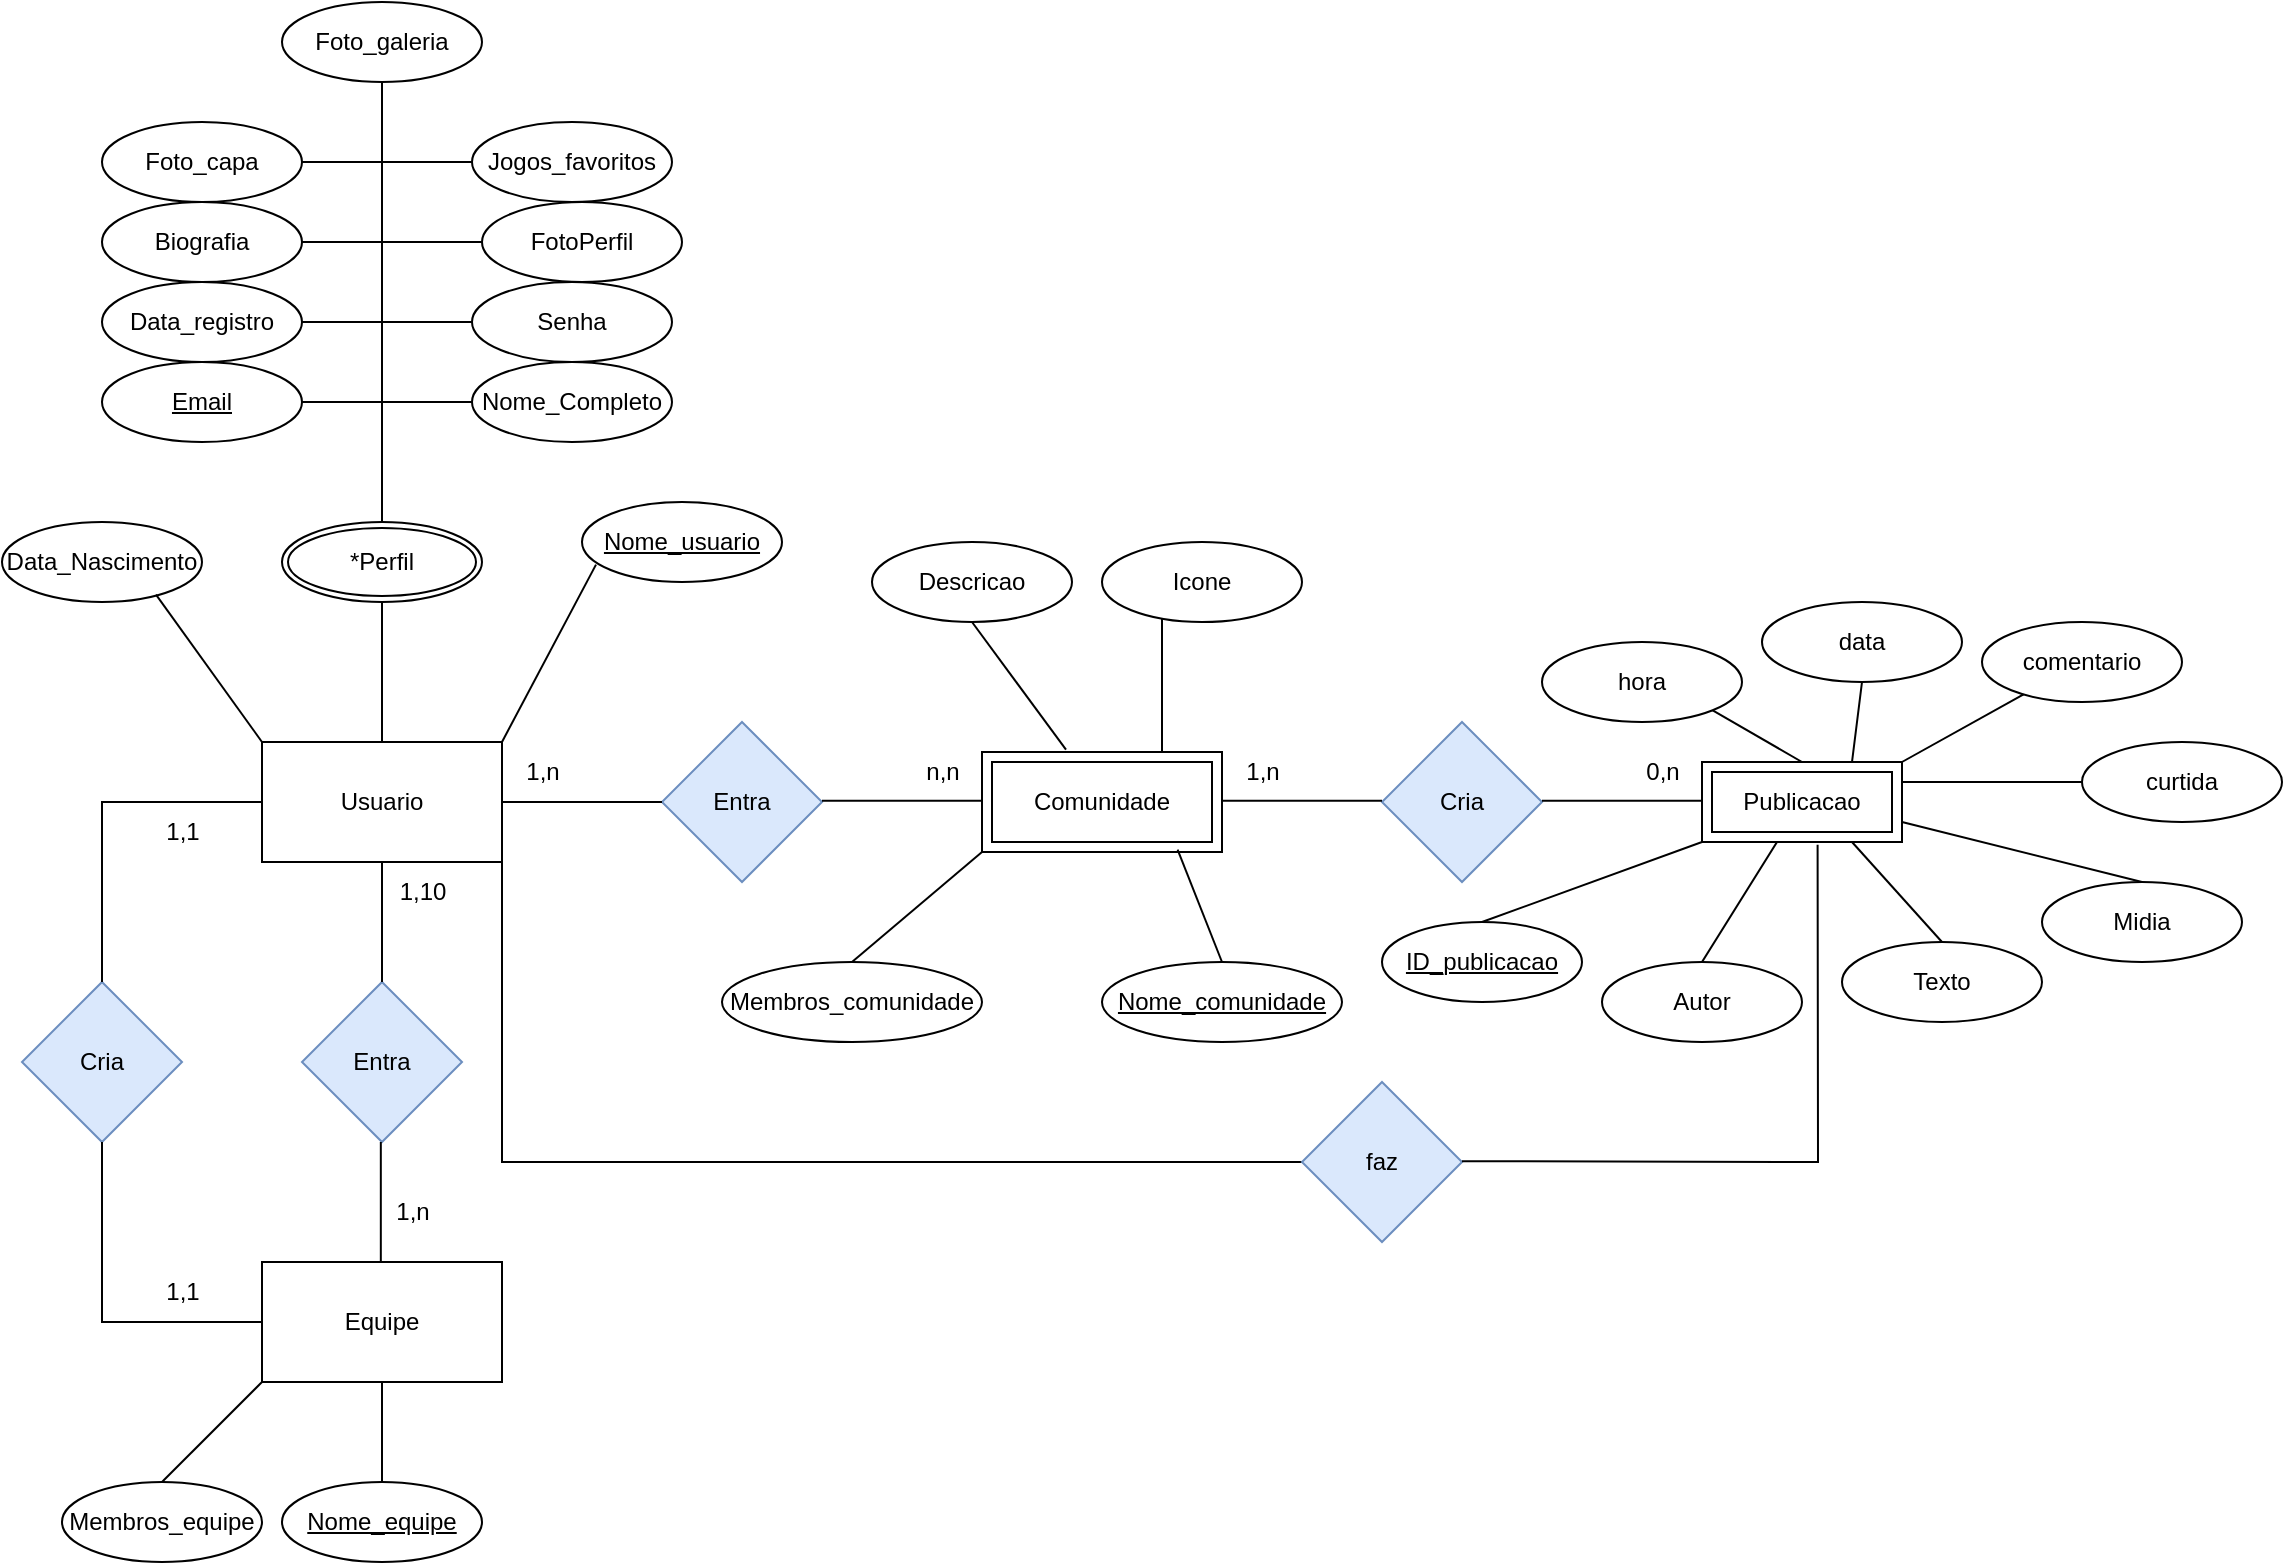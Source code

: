 <mxfile version="21.7.5" type="github">
  <diagram id="R2lEEEUBdFMjLlhIrx00" name="Page-1">
    <mxGraphModel dx="1583" dy="1472" grid="1" gridSize="10" guides="1" tooltips="1" connect="1" arrows="1" fold="1" page="1" pageScale="1" pageWidth="850" pageHeight="1100" math="0" shadow="0" extFonts="Permanent Marker^https://fonts.googleapis.com/css?family=Permanent+Marker">
      <root>
        <mxCell id="0" />
        <mxCell id="1" parent="0" />
        <mxCell id="LwEsR6oQAfg-l1qdinFx-1" value="Usuario" style="rounded=0;whiteSpace=wrap;html=1;" vertex="1" parent="1">
          <mxGeometry x="80" y="170" width="120" height="60" as="geometry" />
        </mxCell>
        <mxCell id="LwEsR6oQAfg-l1qdinFx-4" value="Equipe" style="rounded=0;whiteSpace=wrap;html=1;" vertex="1" parent="1">
          <mxGeometry x="80" y="430" width="120" height="60" as="geometry" />
        </mxCell>
        <mxCell id="LwEsR6oQAfg-l1qdinFx-5" value="Entra" style="rhombus;whiteSpace=wrap;html=1;fillColor=#dae8fc;strokeColor=#6c8ebf;" vertex="1" parent="1">
          <mxGeometry x="280" y="160" width="80" height="80" as="geometry" />
        </mxCell>
        <mxCell id="LwEsR6oQAfg-l1qdinFx-7" value="" style="endArrow=none;html=1;rounded=0;exitX=1;exitY=0.5;exitDx=0;exitDy=0;entryX=0;entryY=0.5;entryDx=0;entryDy=0;" edge="1" parent="1" source="LwEsR6oQAfg-l1qdinFx-1" target="LwEsR6oQAfg-l1qdinFx-5">
          <mxGeometry width="50" height="50" relative="1" as="geometry">
            <mxPoint x="490" y="380" as="sourcePoint" />
            <mxPoint x="540" y="330" as="targetPoint" />
          </mxGeometry>
        </mxCell>
        <mxCell id="LwEsR6oQAfg-l1qdinFx-8" value="" style="endArrow=none;html=1;rounded=0;exitX=1;exitY=0.5;exitDx=0;exitDy=0;entryX=0;entryY=0.5;entryDx=0;entryDy=0;" edge="1" parent="1">
          <mxGeometry width="50" height="50" relative="1" as="geometry">
            <mxPoint x="360" y="199.41" as="sourcePoint" />
            <mxPoint x="440" y="199.41" as="targetPoint" />
          </mxGeometry>
        </mxCell>
        <mxCell id="LwEsR6oQAfg-l1qdinFx-9" value="Cria" style="rhombus;whiteSpace=wrap;html=1;fillColor=#dae8fc;strokeColor=#6c8ebf;" vertex="1" parent="1">
          <mxGeometry x="640" y="160" width="80" height="80" as="geometry" />
        </mxCell>
        <mxCell id="LwEsR6oQAfg-l1qdinFx-10" value="" style="endArrow=none;html=1;rounded=0;exitX=1;exitY=0.5;exitDx=0;exitDy=0;entryX=0;entryY=0.5;entryDx=0;entryDy=0;" edge="1" parent="1">
          <mxGeometry width="50" height="50" relative="1" as="geometry">
            <mxPoint x="560" y="199.41" as="sourcePoint" />
            <mxPoint x="640" y="199.41" as="targetPoint" />
          </mxGeometry>
        </mxCell>
        <mxCell id="LwEsR6oQAfg-l1qdinFx-11" value="" style="endArrow=none;html=1;rounded=0;exitX=1;exitY=0.5;exitDx=0;exitDy=0;entryX=0;entryY=0.5;entryDx=0;entryDy=0;" edge="1" parent="1">
          <mxGeometry width="50" height="50" relative="1" as="geometry">
            <mxPoint x="720" y="199.41" as="sourcePoint" />
            <mxPoint x="800" y="199.41" as="targetPoint" />
          </mxGeometry>
        </mxCell>
        <mxCell id="LwEsR6oQAfg-l1qdinFx-12" value="n,n" style="text;html=1;align=center;verticalAlign=middle;resizable=0;points=[];autosize=1;strokeColor=none;fillColor=none;" vertex="1" parent="1">
          <mxGeometry x="400" y="170" width="40" height="30" as="geometry" />
        </mxCell>
        <mxCell id="LwEsR6oQAfg-l1qdinFx-13" value="0,n" style="text;html=1;align=center;verticalAlign=middle;resizable=0;points=[];autosize=1;strokeColor=none;fillColor=none;" vertex="1" parent="1">
          <mxGeometry x="760" y="170" width="40" height="30" as="geometry" />
        </mxCell>
        <mxCell id="LwEsR6oQAfg-l1qdinFx-14" value="1,n" style="text;html=1;align=center;verticalAlign=middle;resizable=0;points=[];autosize=1;strokeColor=none;fillColor=none;" vertex="1" parent="1">
          <mxGeometry x="200" y="170" width="40" height="30" as="geometry" />
        </mxCell>
        <mxCell id="LwEsR6oQAfg-l1qdinFx-15" value="1,n" style="text;html=1;align=center;verticalAlign=middle;resizable=0;points=[];autosize=1;strokeColor=none;fillColor=none;" vertex="1" parent="1">
          <mxGeometry x="560" y="170" width="40" height="30" as="geometry" />
        </mxCell>
        <mxCell id="LwEsR6oQAfg-l1qdinFx-16" value="Entra" style="rhombus;whiteSpace=wrap;html=1;fillColor=#dae8fc;strokeColor=#6c8ebf;" vertex="1" parent="1">
          <mxGeometry x="100" y="290" width="80" height="80" as="geometry" />
        </mxCell>
        <mxCell id="LwEsR6oQAfg-l1qdinFx-17" value="" style="endArrow=none;html=1;rounded=0;exitX=0.5;exitY=1;exitDx=0;exitDy=0;entryX=0.5;entryY=0;entryDx=0;entryDy=0;" edge="1" parent="1" source="LwEsR6oQAfg-l1qdinFx-1" target="LwEsR6oQAfg-l1qdinFx-16">
          <mxGeometry width="50" height="50" relative="1" as="geometry">
            <mxPoint x="160" y="250" as="sourcePoint" />
            <mxPoint x="240" y="250" as="targetPoint" />
          </mxGeometry>
        </mxCell>
        <mxCell id="LwEsR6oQAfg-l1qdinFx-18" value="" style="endArrow=none;html=1;rounded=0;exitX=0.5;exitY=1;exitDx=0;exitDy=0;entryX=0.5;entryY=0;entryDx=0;entryDy=0;" edge="1" parent="1">
          <mxGeometry width="50" height="50" relative="1" as="geometry">
            <mxPoint x="139.41" y="370" as="sourcePoint" />
            <mxPoint x="139.41" y="430" as="targetPoint" />
          </mxGeometry>
        </mxCell>
        <mxCell id="LwEsR6oQAfg-l1qdinFx-19" value="1,n" style="text;html=1;align=center;verticalAlign=middle;resizable=0;points=[];autosize=1;strokeColor=none;fillColor=none;" vertex="1" parent="1">
          <mxGeometry x="135" y="390" width="40" height="30" as="geometry" />
        </mxCell>
        <mxCell id="LwEsR6oQAfg-l1qdinFx-20" value="1,10" style="text;html=1;align=center;verticalAlign=middle;resizable=0;points=[];autosize=1;strokeColor=none;fillColor=none;" vertex="1" parent="1">
          <mxGeometry x="135" y="230" width="50" height="30" as="geometry" />
        </mxCell>
        <mxCell id="LwEsR6oQAfg-l1qdinFx-27" value="" style="endArrow=none;html=1;rounded=0;exitX=0.5;exitY=0;exitDx=0;exitDy=0;" edge="1" parent="1" source="LwEsR6oQAfg-l1qdinFx-1">
          <mxGeometry width="50" height="50" relative="1" as="geometry">
            <mxPoint x="350" y="270" as="sourcePoint" />
            <mxPoint x="140" y="-160" as="targetPoint" />
          </mxGeometry>
        </mxCell>
        <mxCell id="LwEsR6oQAfg-l1qdinFx-28" value="" style="endArrow=none;html=1;rounded=0;" edge="1" parent="1">
          <mxGeometry width="50" height="50" relative="1" as="geometry">
            <mxPoint x="90" as="sourcePoint" />
            <mxPoint x="190" as="targetPoint" />
          </mxGeometry>
        </mxCell>
        <mxCell id="LwEsR6oQAfg-l1qdinFx-31" value="" style="endArrow=none;html=1;rounded=0;exitX=1;exitY=0;exitDx=0;exitDy=0;entryX=0.07;entryY=0.783;entryDx=0;entryDy=0;entryPerimeter=0;" edge="1" parent="1" source="LwEsR6oQAfg-l1qdinFx-1" target="LwEsR6oQAfg-l1qdinFx-33">
          <mxGeometry width="50" height="50" relative="1" as="geometry">
            <mxPoint x="140" y="159.31" as="sourcePoint" />
            <mxPoint x="240" y="159.31" as="targetPoint" />
          </mxGeometry>
        </mxCell>
        <mxCell id="LwEsR6oQAfg-l1qdinFx-32" value="" style="endArrow=none;html=1;rounded=0;" edge="1" parent="1">
          <mxGeometry width="50" height="50" relative="1" as="geometry">
            <mxPoint x="90" y="-40" as="sourcePoint" />
            <mxPoint x="190" y="-40" as="targetPoint" />
          </mxGeometry>
        </mxCell>
        <mxCell id="LwEsR6oQAfg-l1qdinFx-33" value="Nome_usuario" style="ellipse;whiteSpace=wrap;html=1;align=center;fontStyle=4;" vertex="1" parent="1">
          <mxGeometry x="240" y="50" width="100" height="40" as="geometry" />
        </mxCell>
        <mxCell id="LwEsR6oQAfg-l1qdinFx-34" value="Email" style="ellipse;whiteSpace=wrap;html=1;align=center;fontStyle=4;" vertex="1" parent="1">
          <mxGeometry y="-20" width="100" height="40" as="geometry" />
        </mxCell>
        <mxCell id="LwEsR6oQAfg-l1qdinFx-35" value="Nome_Completo" style="ellipse;whiteSpace=wrap;html=1;align=center;" vertex="1" parent="1">
          <mxGeometry x="185" y="-20" width="100" height="40" as="geometry" />
        </mxCell>
        <mxCell id="LwEsR6oQAfg-l1qdinFx-36" value="Data_Nascimento" style="ellipse;whiteSpace=wrap;html=1;align=center;" vertex="1" parent="1">
          <mxGeometry x="-50" y="60" width="100" height="40" as="geometry" />
        </mxCell>
        <mxCell id="LwEsR6oQAfg-l1qdinFx-38" value="Senha" style="ellipse;whiteSpace=wrap;html=1;align=center;" vertex="1" parent="1">
          <mxGeometry x="185" y="-60" width="100" height="40" as="geometry" />
        </mxCell>
        <mxCell id="LwEsR6oQAfg-l1qdinFx-39" value="Data_registro" style="ellipse;whiteSpace=wrap;html=1;align=center;" vertex="1" parent="1">
          <mxGeometry y="-60" width="100" height="40" as="geometry" />
        </mxCell>
        <mxCell id="LwEsR6oQAfg-l1qdinFx-40" value="" style="endArrow=none;html=1;rounded=0;" edge="1" parent="1">
          <mxGeometry width="50" height="50" relative="1" as="geometry">
            <mxPoint x="90" y="-80" as="sourcePoint" />
            <mxPoint x="190" y="-80" as="targetPoint" />
          </mxGeometry>
        </mxCell>
        <mxCell id="LwEsR6oQAfg-l1qdinFx-41" value="" style="endArrow=none;html=1;rounded=0;" edge="1" parent="1">
          <mxGeometry width="50" height="50" relative="1" as="geometry">
            <mxPoint x="90" y="-120" as="sourcePoint" />
            <mxPoint x="190" y="-120" as="targetPoint" />
          </mxGeometry>
        </mxCell>
        <mxCell id="LwEsR6oQAfg-l1qdinFx-43" value="Biografia" style="ellipse;whiteSpace=wrap;html=1;align=center;" vertex="1" parent="1">
          <mxGeometry y="-100" width="100" height="40" as="geometry" />
        </mxCell>
        <mxCell id="LwEsR6oQAfg-l1qdinFx-44" value="FotoPerfil" style="ellipse;whiteSpace=wrap;html=1;align=center;" vertex="1" parent="1">
          <mxGeometry x="190" y="-100" width="100" height="40" as="geometry" />
        </mxCell>
        <mxCell id="LwEsR6oQAfg-l1qdinFx-45" value="Foto_capa" style="ellipse;whiteSpace=wrap;html=1;align=center;" vertex="1" parent="1">
          <mxGeometry y="-140" width="100" height="40" as="geometry" />
        </mxCell>
        <mxCell id="LwEsR6oQAfg-l1qdinFx-47" value="Foto_galeria" style="ellipse;whiteSpace=wrap;html=1;align=center;" vertex="1" parent="1">
          <mxGeometry x="90" y="-200" width="100" height="40" as="geometry" />
        </mxCell>
        <mxCell id="LwEsR6oQAfg-l1qdinFx-48" value="Jogos_favoritos" style="ellipse;whiteSpace=wrap;html=1;align=center;" vertex="1" parent="1">
          <mxGeometry x="185" y="-140" width="100" height="40" as="geometry" />
        </mxCell>
        <mxCell id="LwEsR6oQAfg-l1qdinFx-49" value="Comunidade" style="shape=ext;margin=3;double=1;whiteSpace=wrap;html=1;align=center;" vertex="1" parent="1">
          <mxGeometry x="440" y="175" width="120" height="50" as="geometry" />
        </mxCell>
        <mxCell id="LwEsR6oQAfg-l1qdinFx-50" value="Publicacao" style="shape=ext;margin=3;double=1;whiteSpace=wrap;html=1;align=center;" vertex="1" parent="1">
          <mxGeometry x="800" y="180" width="100" height="40" as="geometry" />
        </mxCell>
        <mxCell id="LwEsR6oQAfg-l1qdinFx-53" value="" style="endArrow=none;html=1;rounded=0;exitX=0;exitY=0;exitDx=0;exitDy=0;entryX=0.77;entryY=0.908;entryDx=0;entryDy=0;entryPerimeter=0;" edge="1" parent="1" source="LwEsR6oQAfg-l1qdinFx-1" target="LwEsR6oQAfg-l1qdinFx-36">
          <mxGeometry width="50" height="50" relative="1" as="geometry">
            <mxPoint x="10" y="200" as="sourcePoint" />
            <mxPoint x="49" y="159" as="targetPoint" />
          </mxGeometry>
        </mxCell>
        <mxCell id="LwEsR6oQAfg-l1qdinFx-55" value="*Perfil" style="ellipse;shape=doubleEllipse;margin=3;whiteSpace=wrap;html=1;align=center;" vertex="1" parent="1">
          <mxGeometry x="90" y="60" width="100" height="40" as="geometry" />
        </mxCell>
        <mxCell id="LwEsR6oQAfg-l1qdinFx-58" value="" style="endArrow=none;html=1;rounded=0;entryX=0;entryY=1;entryDx=0;entryDy=0;exitX=0.5;exitY=0;exitDx=0;exitDy=0;" edge="1" parent="1" source="LwEsR6oQAfg-l1qdinFx-59" target="LwEsR6oQAfg-l1qdinFx-49">
          <mxGeometry relative="1" as="geometry">
            <mxPoint x="360" y="280" as="sourcePoint" />
            <mxPoint x="540" y="310" as="targetPoint" />
          </mxGeometry>
        </mxCell>
        <mxCell id="LwEsR6oQAfg-l1qdinFx-59" value="Membros_comunidade" style="ellipse;whiteSpace=wrap;html=1;align=center;" vertex="1" parent="1">
          <mxGeometry x="310" y="280" width="130" height="40" as="geometry" />
        </mxCell>
        <mxCell id="LwEsR6oQAfg-l1qdinFx-60" value="" style="endArrow=none;html=1;rounded=0;entryX=0.815;entryY=0.977;entryDx=0;entryDy=0;entryPerimeter=0;exitX=0.5;exitY=0;exitDx=0;exitDy=0;" edge="1" parent="1" source="LwEsR6oQAfg-l1qdinFx-61" target="LwEsR6oQAfg-l1qdinFx-49">
          <mxGeometry relative="1" as="geometry">
            <mxPoint x="590" y="290" as="sourcePoint" />
            <mxPoint x="450" y="235" as="targetPoint" />
          </mxGeometry>
        </mxCell>
        <mxCell id="LwEsR6oQAfg-l1qdinFx-61" value="Nome_comunidade" style="ellipse;whiteSpace=wrap;html=1;align=center;fontStyle=4;" vertex="1" parent="1">
          <mxGeometry x="500" y="280" width="120" height="40" as="geometry" />
        </mxCell>
        <mxCell id="LwEsR6oQAfg-l1qdinFx-62" value="" style="endArrow=none;html=1;rounded=0;entryX=0.35;entryY=-0.023;entryDx=0;entryDy=0;exitX=0.5;exitY=1;exitDx=0;exitDy=0;entryPerimeter=0;" edge="1" parent="1" source="LwEsR6oQAfg-l1qdinFx-63" target="LwEsR6oQAfg-l1qdinFx-49">
          <mxGeometry relative="1" as="geometry">
            <mxPoint x="550" y="280" as="sourcePoint" />
            <mxPoint x="480" y="235" as="targetPoint" />
          </mxGeometry>
        </mxCell>
        <mxCell id="LwEsR6oQAfg-l1qdinFx-63" value="Descricao" style="ellipse;whiteSpace=wrap;html=1;align=center;" vertex="1" parent="1">
          <mxGeometry x="385" y="70" width="100" height="40" as="geometry" />
        </mxCell>
        <mxCell id="LwEsR6oQAfg-l1qdinFx-64" value="" style="endArrow=none;html=1;rounded=0;entryX=0.75;entryY=0;entryDx=0;entryDy=0;" edge="1" parent="1" target="LwEsR6oQAfg-l1qdinFx-49">
          <mxGeometry relative="1" as="geometry">
            <mxPoint x="530" y="100" as="sourcePoint" />
            <mxPoint x="492" y="184" as="targetPoint" />
          </mxGeometry>
        </mxCell>
        <mxCell id="LwEsR6oQAfg-l1qdinFx-65" value="Icone" style="ellipse;whiteSpace=wrap;html=1;align=center;" vertex="1" parent="1">
          <mxGeometry x="500" y="70" width="100" height="40" as="geometry" />
        </mxCell>
        <mxCell id="LwEsR6oQAfg-l1qdinFx-66" value="" style="endArrow=none;html=1;rounded=0;entryX=0.75;entryY=1;entryDx=0;entryDy=0;exitX=0.5;exitY=0;exitDx=0;exitDy=0;" edge="1" parent="1" source="LwEsR6oQAfg-l1qdinFx-69" target="LwEsR6oQAfg-l1qdinFx-50">
          <mxGeometry relative="1" as="geometry">
            <mxPoint x="912" y="280" as="sourcePoint" />
            <mxPoint x="880" y="224" as="targetPoint" />
          </mxGeometry>
        </mxCell>
        <mxCell id="LwEsR6oQAfg-l1qdinFx-67" value="" style="endArrow=none;html=1;rounded=0;entryX=0;entryY=1;entryDx=0;entryDy=0;exitX=0.5;exitY=0;exitDx=0;exitDy=0;" edge="1" parent="1" source="LwEsR6oQAfg-l1qdinFx-84" target="LwEsR6oQAfg-l1qdinFx-50">
          <mxGeometry relative="1" as="geometry">
            <mxPoint x="700" y="260.0" as="sourcePoint" />
            <mxPoint x="830" y="230" as="targetPoint" />
          </mxGeometry>
        </mxCell>
        <mxCell id="LwEsR6oQAfg-l1qdinFx-69" value="Texto" style="ellipse;whiteSpace=wrap;html=1;align=center;" vertex="1" parent="1">
          <mxGeometry x="870" y="270" width="100" height="40" as="geometry" />
        </mxCell>
        <mxCell id="LwEsR6oQAfg-l1qdinFx-70" value="" style="endArrow=none;html=1;rounded=0;entryX=1;entryY=0.75;entryDx=0;entryDy=0;exitX=0.5;exitY=0;exitDx=0;exitDy=0;" edge="1" parent="1" source="LwEsR6oQAfg-l1qdinFx-71" target="LwEsR6oQAfg-l1qdinFx-50">
          <mxGeometry relative="1" as="geometry">
            <mxPoint x="980" y="240" as="sourcePoint" />
            <mxPoint x="885" y="230" as="targetPoint" />
          </mxGeometry>
        </mxCell>
        <mxCell id="LwEsR6oQAfg-l1qdinFx-71" value="Midia" style="ellipse;whiteSpace=wrap;html=1;align=center;" vertex="1" parent="1">
          <mxGeometry x="970" y="240" width="100" height="40" as="geometry" />
        </mxCell>
        <mxCell id="LwEsR6oQAfg-l1qdinFx-72" value="curtida" style="ellipse;whiteSpace=wrap;html=1;align=center;" vertex="1" parent="1">
          <mxGeometry x="990" y="170" width="100" height="40" as="geometry" />
        </mxCell>
        <mxCell id="LwEsR6oQAfg-l1qdinFx-73" value="comentario" style="ellipse;whiteSpace=wrap;html=1;align=center;" vertex="1" parent="1">
          <mxGeometry x="940" y="110" width="100" height="40" as="geometry" />
        </mxCell>
        <mxCell id="LwEsR6oQAfg-l1qdinFx-74" value="data" style="ellipse;whiteSpace=wrap;html=1;align=center;" vertex="1" parent="1">
          <mxGeometry x="830" y="100" width="100" height="40" as="geometry" />
        </mxCell>
        <mxCell id="LwEsR6oQAfg-l1qdinFx-75" value="hora" style="ellipse;whiteSpace=wrap;html=1;align=center;" vertex="1" parent="1">
          <mxGeometry x="720" y="120" width="100" height="40" as="geometry" />
        </mxCell>
        <mxCell id="LwEsR6oQAfg-l1qdinFx-76" value="" style="endArrow=none;html=1;rounded=0;entryX=1;entryY=0.25;entryDx=0;entryDy=0;exitX=0;exitY=0.5;exitDx=0;exitDy=0;" edge="1" parent="1" source="LwEsR6oQAfg-l1qdinFx-72" target="LwEsR6oQAfg-l1qdinFx-50">
          <mxGeometry relative="1" as="geometry">
            <mxPoint x="990" y="250" as="sourcePoint" />
            <mxPoint x="910" y="220" as="targetPoint" />
          </mxGeometry>
        </mxCell>
        <mxCell id="LwEsR6oQAfg-l1qdinFx-77" value="" style="endArrow=none;html=1;rounded=0;entryX=1;entryY=0;entryDx=0;entryDy=0;" edge="1" parent="1" source="LwEsR6oQAfg-l1qdinFx-73" target="LwEsR6oQAfg-l1qdinFx-50">
          <mxGeometry relative="1" as="geometry">
            <mxPoint x="1000" y="200" as="sourcePoint" />
            <mxPoint x="910" y="200" as="targetPoint" />
          </mxGeometry>
        </mxCell>
        <mxCell id="LwEsR6oQAfg-l1qdinFx-78" value="" style="endArrow=none;html=1;rounded=0;entryX=0.75;entryY=0;entryDx=0;entryDy=0;exitX=0.5;exitY=1;exitDx=0;exitDy=0;" edge="1" parent="1" source="LwEsR6oQAfg-l1qdinFx-74" target="LwEsR6oQAfg-l1qdinFx-50">
          <mxGeometry relative="1" as="geometry">
            <mxPoint x="971" y="156" as="sourcePoint" />
            <mxPoint x="910" y="190" as="targetPoint" />
          </mxGeometry>
        </mxCell>
        <mxCell id="LwEsR6oQAfg-l1qdinFx-79" value="" style="endArrow=none;html=1;rounded=0;entryX=0.5;entryY=0;entryDx=0;entryDy=0;exitX=1;exitY=1;exitDx=0;exitDy=0;" edge="1" parent="1" source="LwEsR6oQAfg-l1qdinFx-75" target="LwEsR6oQAfg-l1qdinFx-50">
          <mxGeometry relative="1" as="geometry">
            <mxPoint x="890" y="150" as="sourcePoint" />
            <mxPoint x="885" y="190" as="targetPoint" />
          </mxGeometry>
        </mxCell>
        <mxCell id="LwEsR6oQAfg-l1qdinFx-80" value="" style="endArrow=none;html=1;rounded=0;exitX=0.5;exitY=0;exitDx=0;exitDy=0;" edge="1" parent="1" source="LwEsR6oQAfg-l1qdinFx-85" target="LwEsR6oQAfg-l1qdinFx-50">
          <mxGeometry relative="1" as="geometry">
            <mxPoint x="810" y="290.0" as="sourcePoint" />
            <mxPoint x="835" y="230" as="targetPoint" />
          </mxGeometry>
        </mxCell>
        <mxCell id="LwEsR6oQAfg-l1qdinFx-84" value="ID_publicacao" style="ellipse;whiteSpace=wrap;html=1;align=center;fontStyle=4;" vertex="1" parent="1">
          <mxGeometry x="640" y="260" width="100" height="40" as="geometry" />
        </mxCell>
        <mxCell id="LwEsR6oQAfg-l1qdinFx-85" value="Autor" style="ellipse;whiteSpace=wrap;html=1;align=center;" vertex="1" parent="1">
          <mxGeometry x="750" y="280" width="100" height="40" as="geometry" />
        </mxCell>
        <mxCell id="LwEsR6oQAfg-l1qdinFx-86" value="" style="endArrow=none;html=1;rounded=0;exitX=1;exitY=1;exitDx=0;exitDy=0;" edge="1" parent="1" source="LwEsR6oQAfg-l1qdinFx-1" target="LwEsR6oQAfg-l1qdinFx-88">
          <mxGeometry relative="1" as="geometry">
            <mxPoint x="310" y="300" as="sourcePoint" />
            <mxPoint x="440" y="380" as="targetPoint" />
            <Array as="points">
              <mxPoint x="200" y="380" />
            </Array>
          </mxGeometry>
        </mxCell>
        <mxCell id="LwEsR6oQAfg-l1qdinFx-88" value="faz" style="rhombus;whiteSpace=wrap;html=1;fillColor=#dae8fc;strokeColor=#6c8ebf;" vertex="1" parent="1">
          <mxGeometry x="600" y="340" width="80" height="80" as="geometry" />
        </mxCell>
        <mxCell id="LwEsR6oQAfg-l1qdinFx-90" value="" style="endArrow=none;html=1;rounded=0;entryX=0.578;entryY=1.033;entryDx=0;entryDy=0;entryPerimeter=0;" edge="1" parent="1" target="LwEsR6oQAfg-l1qdinFx-50">
          <mxGeometry relative="1" as="geometry">
            <mxPoint x="680" y="379.58" as="sourcePoint" />
            <mxPoint x="840" y="379.58" as="targetPoint" />
            <Array as="points">
              <mxPoint x="858" y="380" />
            </Array>
          </mxGeometry>
        </mxCell>
        <mxCell id="LwEsR6oQAfg-l1qdinFx-91" value="Cria" style="rhombus;whiteSpace=wrap;html=1;fillColor=#dae8fc;strokeColor=#6c8ebf;" vertex="1" parent="1">
          <mxGeometry x="-40" y="290" width="80" height="80" as="geometry" />
        </mxCell>
        <mxCell id="LwEsR6oQAfg-l1qdinFx-92" value="" style="endArrow=none;html=1;rounded=0;entryX=0;entryY=0.5;entryDx=0;entryDy=0;exitX=0.5;exitY=0;exitDx=0;exitDy=0;" edge="1" parent="1" source="LwEsR6oQAfg-l1qdinFx-91" target="LwEsR6oQAfg-l1qdinFx-1">
          <mxGeometry relative="1" as="geometry">
            <mxPoint x="-120" y="320" as="sourcePoint" />
            <mxPoint x="40" y="320" as="targetPoint" />
            <Array as="points">
              <mxPoint y="200" />
            </Array>
          </mxGeometry>
        </mxCell>
        <mxCell id="LwEsR6oQAfg-l1qdinFx-93" value="" style="endArrow=none;html=1;rounded=0;entryX=0;entryY=0.5;entryDx=0;entryDy=0;exitX=0.5;exitY=1;exitDx=0;exitDy=0;" edge="1" parent="1" source="LwEsR6oQAfg-l1qdinFx-91" target="LwEsR6oQAfg-l1qdinFx-4">
          <mxGeometry relative="1" as="geometry">
            <mxPoint x="10" y="300" as="sourcePoint" />
            <mxPoint x="90" y="210" as="targetPoint" />
            <Array as="points">
              <mxPoint y="460" />
            </Array>
          </mxGeometry>
        </mxCell>
        <mxCell id="LwEsR6oQAfg-l1qdinFx-94" value="1,1" style="text;html=1;align=center;verticalAlign=middle;resizable=0;points=[];autosize=1;strokeColor=none;fillColor=none;" vertex="1" parent="1">
          <mxGeometry x="20" y="430" width="40" height="30" as="geometry" />
        </mxCell>
        <mxCell id="LwEsR6oQAfg-l1qdinFx-95" value="1,1" style="text;html=1;align=center;verticalAlign=middle;resizable=0;points=[];autosize=1;strokeColor=none;fillColor=none;" vertex="1" parent="1">
          <mxGeometry x="20" y="200" width="40" height="30" as="geometry" />
        </mxCell>
        <mxCell id="LwEsR6oQAfg-l1qdinFx-98" value="Membros_equipe" style="ellipse;whiteSpace=wrap;html=1;align=center;" vertex="1" parent="1">
          <mxGeometry x="-20" y="540" width="100" height="40" as="geometry" />
        </mxCell>
        <mxCell id="LwEsR6oQAfg-l1qdinFx-100" value="" style="endArrow=none;html=1;rounded=0;exitX=0;exitY=1;exitDx=0;exitDy=0;entryX=0.5;entryY=0;entryDx=0;entryDy=0;" edge="1" parent="1" source="LwEsR6oQAfg-l1qdinFx-4" target="LwEsR6oQAfg-l1qdinFx-98">
          <mxGeometry relative="1" as="geometry">
            <mxPoint x="130" y="510" as="sourcePoint" />
            <mxPoint x="290" y="510" as="targetPoint" />
          </mxGeometry>
        </mxCell>
        <mxCell id="LwEsR6oQAfg-l1qdinFx-102" value="Nome_equipe" style="ellipse;whiteSpace=wrap;html=1;align=center;fontStyle=4;" vertex="1" parent="1">
          <mxGeometry x="90" y="540" width="100" height="40" as="geometry" />
        </mxCell>
        <mxCell id="LwEsR6oQAfg-l1qdinFx-103" value="" style="endArrow=none;html=1;rounded=0;exitX=0.5;exitY=1;exitDx=0;exitDy=0;entryX=0.5;entryY=0;entryDx=0;entryDy=0;" edge="1" parent="1" source="LwEsR6oQAfg-l1qdinFx-4" target="LwEsR6oQAfg-l1qdinFx-102">
          <mxGeometry relative="1" as="geometry">
            <mxPoint x="90" y="500" as="sourcePoint" />
            <mxPoint x="40" y="550" as="targetPoint" />
          </mxGeometry>
        </mxCell>
      </root>
    </mxGraphModel>
  </diagram>
</mxfile>
